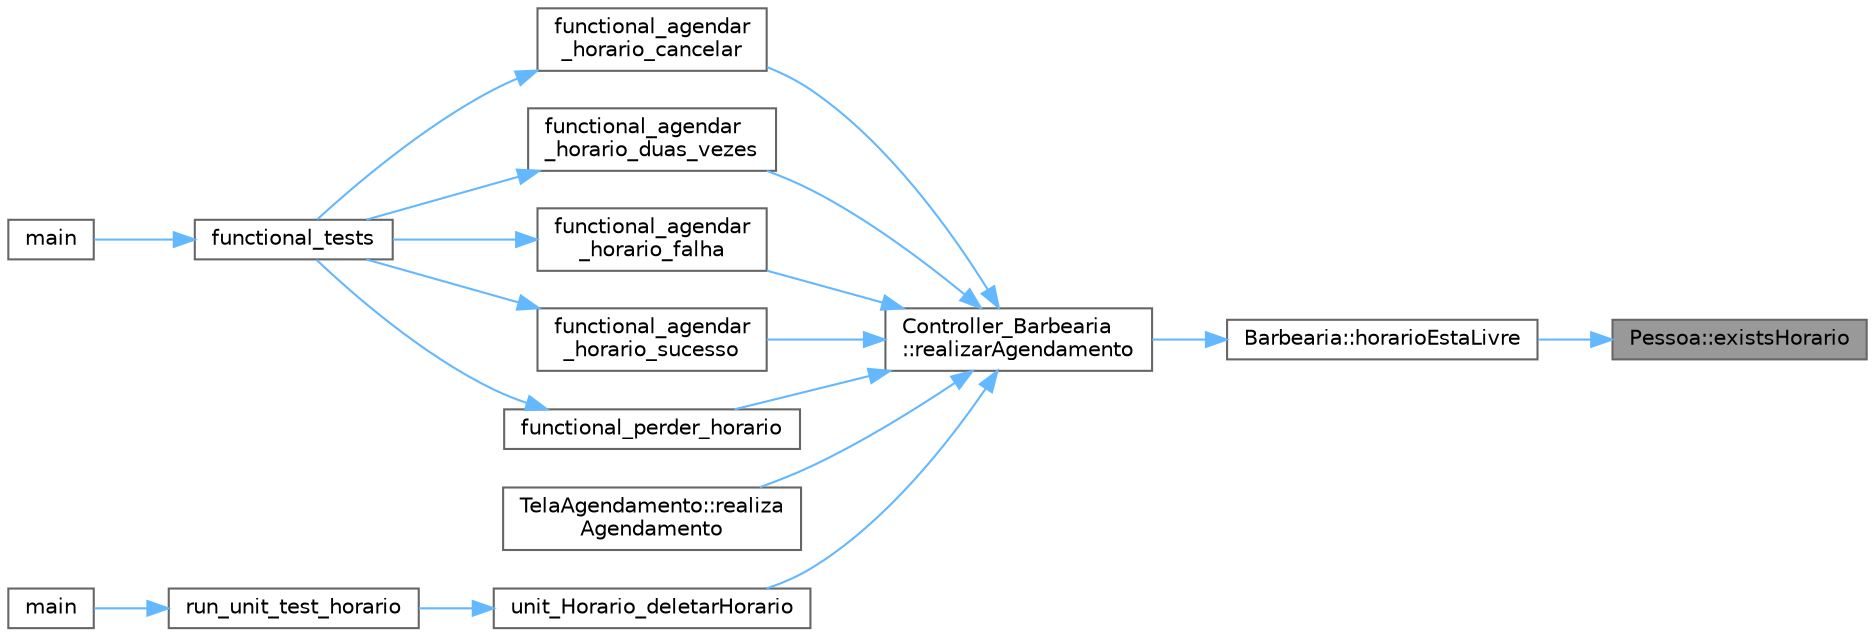 digraph "Pessoa::existsHorario"
{
 // LATEX_PDF_SIZE
  bgcolor="transparent";
  edge [fontname=Helvetica,fontsize=10,labelfontname=Helvetica,labelfontsize=10];
  node [fontname=Helvetica,fontsize=10,shape=box,height=0.2,width=0.4];
  rankdir="RL";
  Node1 [id="Node000001",label="Pessoa::existsHorario",height=0.2,width=0.4,color="gray40", fillcolor="grey60", style="filled", fontcolor="black",tooltip="Verifica se um horário já está na lista de horários agendados."];
  Node1 -> Node2 [id="edge1_Node000001_Node000002",dir="back",color="steelblue1",style="solid",tooltip=" "];
  Node2 [id="Node000002",label="Barbearia::horarioEstaLivre",height=0.2,width=0.4,color="grey40", fillcolor="white", style="filled",URL="$class_barbearia.html#a05da273e2e266b0c653b6ddd69678a70",tooltip="Verifica se o horário desejado está disponível."];
  Node2 -> Node3 [id="edge2_Node000002_Node000003",dir="back",color="steelblue1",style="solid",tooltip=" "];
  Node3 [id="Node000003",label="Controller_Barbearia\l::realizarAgendamento",height=0.2,width=0.4,color="grey40", fillcolor="white", style="filled",URL="$class_controller___barbearia.html#a3565f4de6f990ef61b1d4b843187225b",tooltip="Realiza o agendamento de um horário na barbearia."];
  Node3 -> Node4 [id="edge3_Node000003_Node000004",dir="back",color="steelblue1",style="solid",tooltip=" "];
  Node4 [id="Node000004",label="functional_agendar\l_horario_cancelar",height=0.2,width=0.4,color="grey40", fillcolor="white", style="filled",URL="$functional__tests_8cpp.html#ad15fe7ec5301c8b70e773b0a58c5e0a5",tooltip=" "];
  Node4 -> Node5 [id="edge4_Node000004_Node000005",dir="back",color="steelblue1",style="solid",tooltip=" "];
  Node5 [id="Node000005",label="functional_tests",height=0.2,width=0.4,color="grey40", fillcolor="white", style="filled",URL="$functional__tests_8cpp.html#ac66c0c95899deebf8facb8a3b93eb06e",tooltip=" "];
  Node5 -> Node6 [id="edge5_Node000005_Node000006",dir="back",color="steelblue1",style="solid",tooltip=" "];
  Node6 [id="Node000006",label="main",height=0.2,width=0.4,color="grey40", fillcolor="white", style="filled",URL="$test_2functional_2main_8cpp.html#ae66f6b31b5ad750f1fe042a706a4e3d4",tooltip=" "];
  Node3 -> Node7 [id="edge6_Node000003_Node000007",dir="back",color="steelblue1",style="solid",tooltip=" "];
  Node7 [id="Node000007",label="functional_agendar\l_horario_duas_vezes",height=0.2,width=0.4,color="grey40", fillcolor="white", style="filled",URL="$functional__tests_8cpp.html#a834bbfa41804e8851e5079e7126c83af",tooltip=" "];
  Node7 -> Node5 [id="edge7_Node000007_Node000005",dir="back",color="steelblue1",style="solid",tooltip=" "];
  Node3 -> Node8 [id="edge8_Node000003_Node000008",dir="back",color="steelblue1",style="solid",tooltip=" "];
  Node8 [id="Node000008",label="functional_agendar\l_horario_falha",height=0.2,width=0.4,color="grey40", fillcolor="white", style="filled",URL="$functional__tests_8cpp.html#a988006b3495a457ea2c825651b91be60",tooltip=" "];
  Node8 -> Node5 [id="edge9_Node000008_Node000005",dir="back",color="steelblue1",style="solid",tooltip=" "];
  Node3 -> Node9 [id="edge10_Node000003_Node000009",dir="back",color="steelblue1",style="solid",tooltip=" "];
  Node9 [id="Node000009",label="functional_agendar\l_horario_sucesso",height=0.2,width=0.4,color="grey40", fillcolor="white", style="filled",URL="$functional__tests_8cpp.html#a1eea1f92c722dc2df4cf7386d0ca945a",tooltip=" "];
  Node9 -> Node5 [id="edge11_Node000009_Node000005",dir="back",color="steelblue1",style="solid",tooltip=" "];
  Node3 -> Node10 [id="edge12_Node000003_Node000010",dir="back",color="steelblue1",style="solid",tooltip=" "];
  Node10 [id="Node000010",label="functional_perder_horario",height=0.2,width=0.4,color="grey40", fillcolor="white", style="filled",URL="$functional__tests_8cpp.html#acdb5d732fe4dc3af6303b9e978a8b53f",tooltip=" "];
  Node10 -> Node5 [id="edge13_Node000010_Node000005",dir="back",color="steelblue1",style="solid",tooltip=" "];
  Node3 -> Node11 [id="edge14_Node000003_Node000011",dir="back",color="steelblue1",style="solid",tooltip=" "];
  Node11 [id="Node000011",label="TelaAgendamento::realiza\lAgendamento",height=0.2,width=0.4,color="grey40", fillcolor="white", style="filled",URL="$class_tela_agendamento.html#a7edebe48414f379482dc2752c080b801",tooltip="Realiza o agendamento do atendimento na barbearia."];
  Node3 -> Node12 [id="edge15_Node000003_Node000012",dir="back",color="steelblue1",style="solid",tooltip=" "];
  Node12 [id="Node000012",label="unit_Horario_deletarHorario",height=0.2,width=0.4,color="grey40", fillcolor="white", style="filled",URL="$unit__horario_8cpp.html#a093d89f8c5b0efd32f6655dc2f6b56d1",tooltip="Testa a função deletarHorario do controller de horario."];
  Node12 -> Node13 [id="edge16_Node000012_Node000013",dir="back",color="steelblue1",style="solid",tooltip=" "];
  Node13 [id="Node000013",label="run_unit_test_horario",height=0.2,width=0.4,color="grey40", fillcolor="white", style="filled",URL="$unit__horario_8cpp.html#aeb537e7baefa90f8f98ebc2a36d81e32",tooltip="Executa todos os testes unitários para a classe Horario."];
  Node13 -> Node14 [id="edge17_Node000013_Node000014",dir="back",color="steelblue1",style="solid",tooltip=" "];
  Node14 [id="Node000014",label="main",height=0.2,width=0.4,color="grey40", fillcolor="white", style="filled",URL="$test_2unit_2main_8cpp.html#ae66f6b31b5ad750f1fe042a706a4e3d4",tooltip=" "];
}
